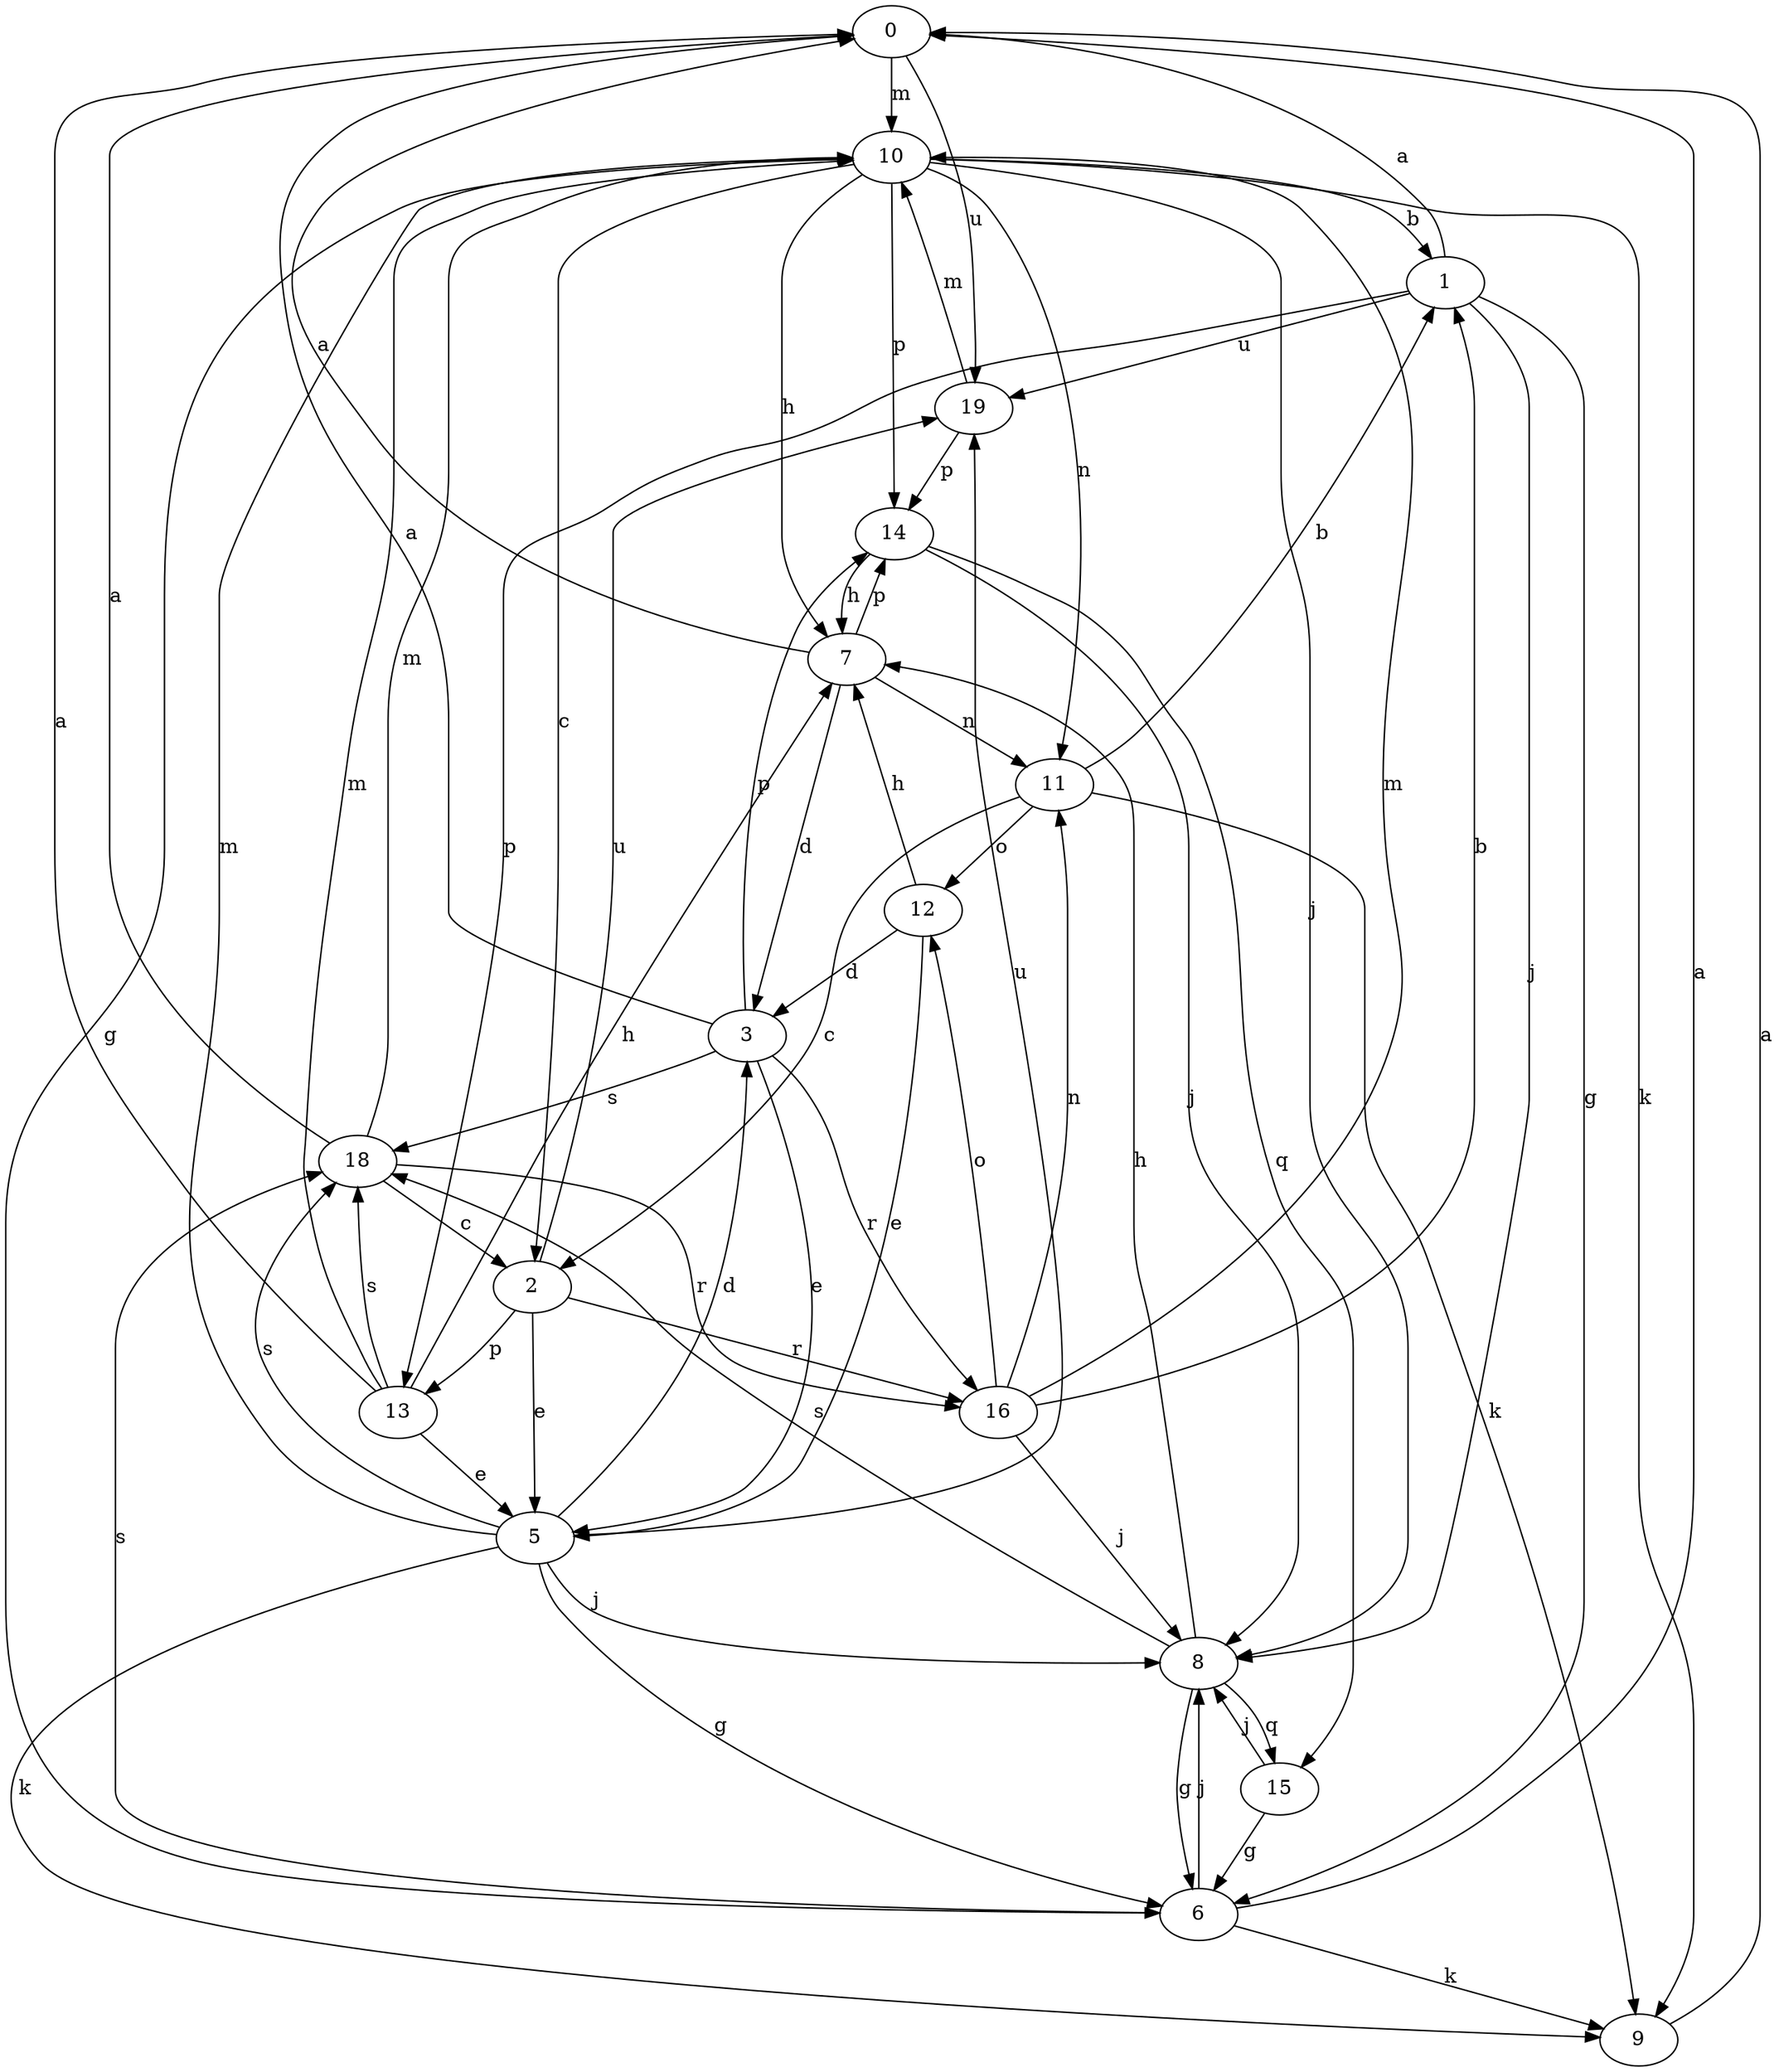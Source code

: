 strict digraph  {
0;
1;
2;
3;
5;
6;
7;
8;
9;
10;
11;
12;
13;
14;
15;
16;
18;
19;
0 -> 10  [label=m];
0 -> 19  [label=u];
1 -> 0  [label=a];
1 -> 6  [label=g];
1 -> 8  [label=j];
1 -> 13  [label=p];
1 -> 19  [label=u];
2 -> 5  [label=e];
2 -> 13  [label=p];
2 -> 16  [label=r];
2 -> 19  [label=u];
3 -> 0  [label=a];
3 -> 5  [label=e];
3 -> 14  [label=p];
3 -> 16  [label=r];
3 -> 18  [label=s];
5 -> 3  [label=d];
5 -> 6  [label=g];
5 -> 8  [label=j];
5 -> 9  [label=k];
5 -> 10  [label=m];
5 -> 18  [label=s];
5 -> 19  [label=u];
6 -> 0  [label=a];
6 -> 8  [label=j];
6 -> 9  [label=k];
6 -> 18  [label=s];
7 -> 0  [label=a];
7 -> 3  [label=d];
7 -> 11  [label=n];
7 -> 14  [label=p];
8 -> 6  [label=g];
8 -> 7  [label=h];
8 -> 15  [label=q];
8 -> 18  [label=s];
9 -> 0  [label=a];
10 -> 1  [label=b];
10 -> 2  [label=c];
10 -> 6  [label=g];
10 -> 7  [label=h];
10 -> 8  [label=j];
10 -> 9  [label=k];
10 -> 11  [label=n];
10 -> 14  [label=p];
11 -> 1  [label=b];
11 -> 2  [label=c];
11 -> 9  [label=k];
11 -> 12  [label=o];
12 -> 3  [label=d];
12 -> 5  [label=e];
12 -> 7  [label=h];
13 -> 0  [label=a];
13 -> 5  [label=e];
13 -> 7  [label=h];
13 -> 10  [label=m];
13 -> 18  [label=s];
14 -> 7  [label=h];
14 -> 8  [label=j];
14 -> 15  [label=q];
15 -> 6  [label=g];
15 -> 8  [label=j];
16 -> 1  [label=b];
16 -> 8  [label=j];
16 -> 10  [label=m];
16 -> 11  [label=n];
16 -> 12  [label=o];
18 -> 0  [label=a];
18 -> 2  [label=c];
18 -> 10  [label=m];
18 -> 16  [label=r];
19 -> 10  [label=m];
19 -> 14  [label=p];
}
